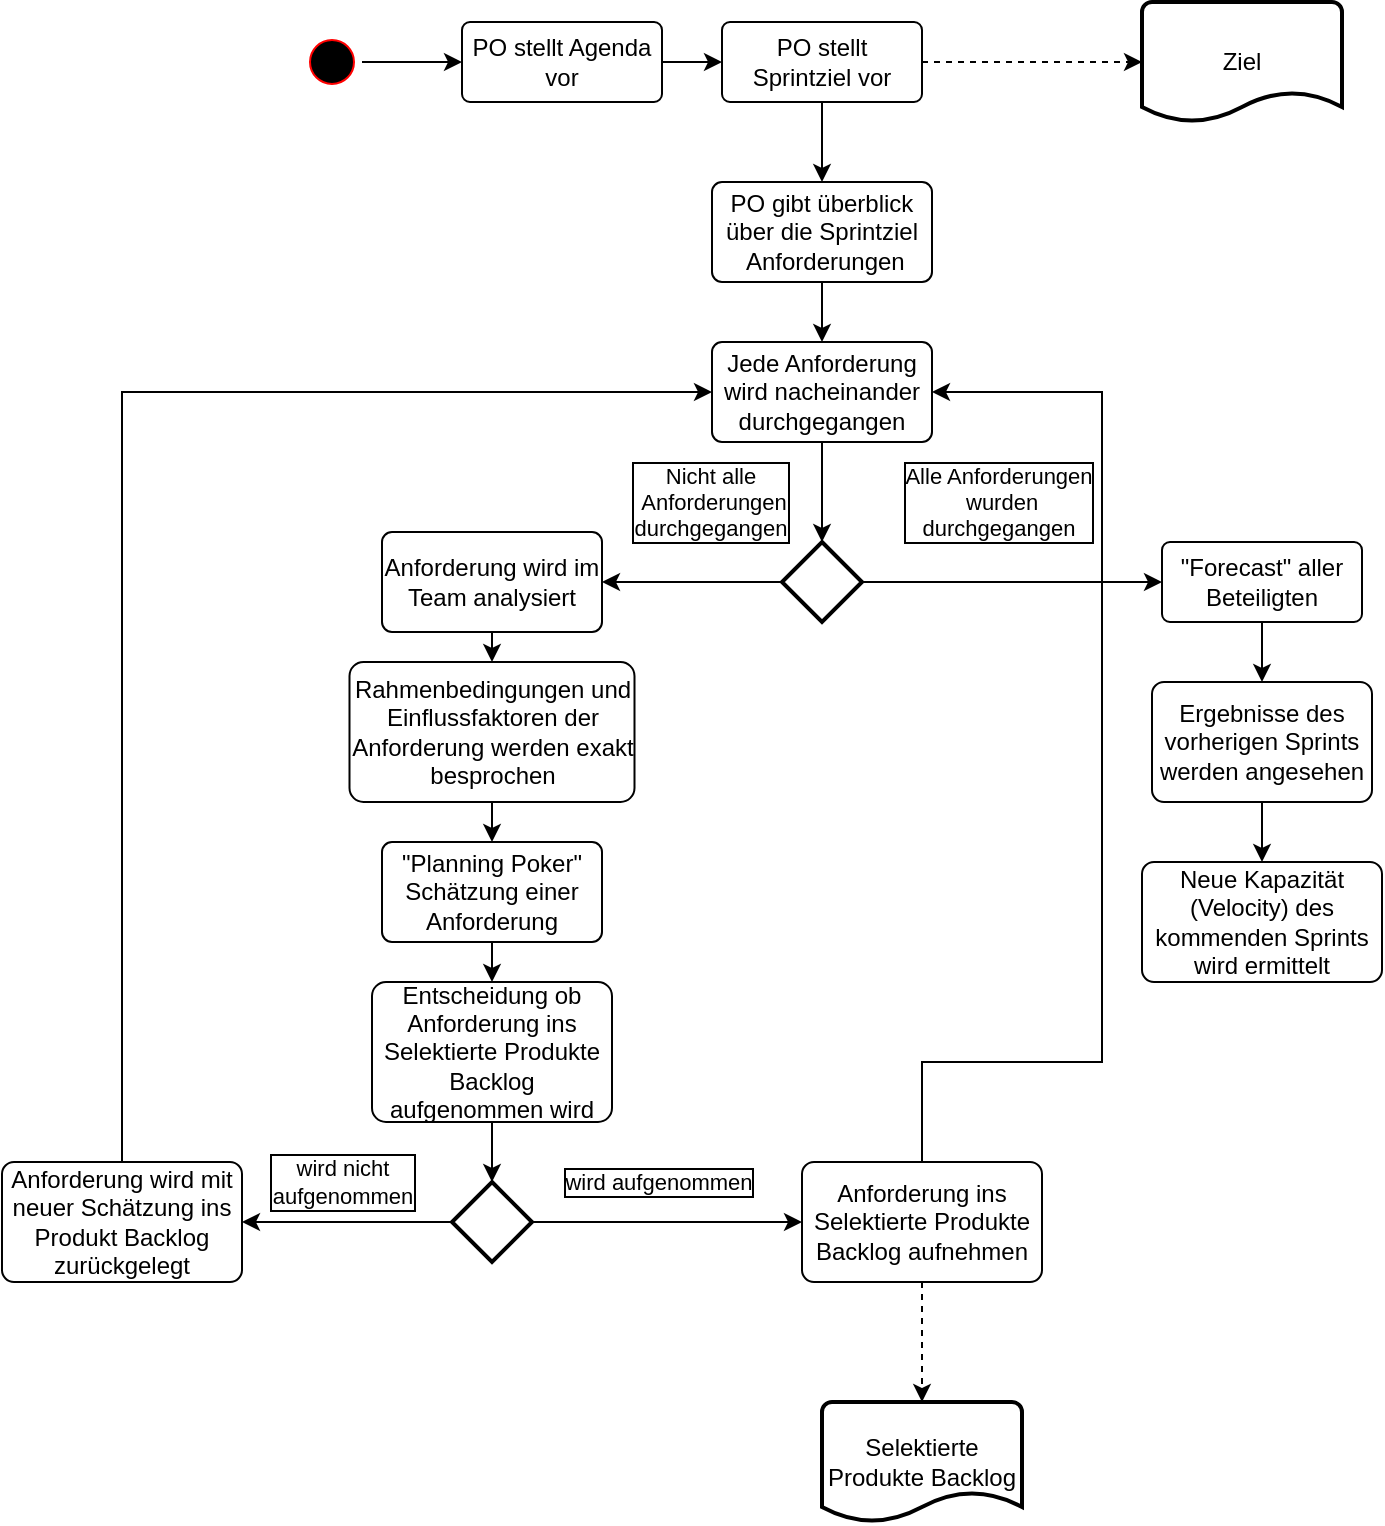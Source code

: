<mxfile version="20.5.1" type="github">
  <diagram id="fr8RuPPIrNXzzEzKtIRU" name="Seite-1">
    <mxGraphModel dx="1259" dy="541" grid="1" gridSize="10" guides="0" tooltips="1" connect="1" arrows="1" fold="1" page="1" pageScale="1" pageWidth="827" pageHeight="1169" math="0" shadow="0">
      <root>
        <mxCell id="0" />
        <mxCell id="1" parent="0" />
        <mxCell id="8A0xAoIYai8UNWLOcCex-11" style="edgeStyle=orthogonalEdgeStyle;rounded=0;orthogonalLoop=1;jettySize=auto;html=1;exitX=1;exitY=0.5;exitDx=0;exitDy=0;entryX=0;entryY=0.5;entryDx=0;entryDy=0;strokeColor=#000000;" edge="1" parent="1" source="8A0xAoIYai8UNWLOcCex-1" target="8A0xAoIYai8UNWLOcCex-3">
          <mxGeometry relative="1" as="geometry" />
        </mxCell>
        <mxCell id="8A0xAoIYai8UNWLOcCex-1" value="" style="ellipse;html=1;shape=startState;fillColor=#000000;strokeColor=#ff0000;" vertex="1" parent="1">
          <mxGeometry x="80" y="45" width="30" height="30" as="geometry" />
        </mxCell>
        <mxCell id="8A0xAoIYai8UNWLOcCex-12" style="edgeStyle=orthogonalEdgeStyle;rounded=0;orthogonalLoop=1;jettySize=auto;html=1;exitX=1;exitY=0.5;exitDx=0;exitDy=0;entryX=0;entryY=0.5;entryDx=0;entryDy=0;strokeColor=#000000;" edge="1" parent="1" source="8A0xAoIYai8UNWLOcCex-3" target="8A0xAoIYai8UNWLOcCex-5">
          <mxGeometry relative="1" as="geometry" />
        </mxCell>
        <mxCell id="8A0xAoIYai8UNWLOcCex-3" value="PO stellt Agenda vor" style="rounded=1;arcSize=10;whiteSpace=wrap;html=1;align=center;" vertex="1" parent="1">
          <mxGeometry x="160" y="40" width="100" height="40" as="geometry" />
        </mxCell>
        <mxCell id="8A0xAoIYai8UNWLOcCex-16" style="edgeStyle=orthogonalEdgeStyle;rounded=0;orthogonalLoop=1;jettySize=auto;html=1;exitX=0.5;exitY=1;exitDx=0;exitDy=0;entryX=0.5;entryY=0;entryDx=0;entryDy=0;strokeColor=#000000;" edge="1" parent="1" source="8A0xAoIYai8UNWLOcCex-5" target="8A0xAoIYai8UNWLOcCex-13">
          <mxGeometry relative="1" as="geometry" />
        </mxCell>
        <mxCell id="8A0xAoIYai8UNWLOcCex-51" style="edgeStyle=orthogonalEdgeStyle;rounded=0;orthogonalLoop=1;jettySize=auto;html=1;exitX=1;exitY=0.5;exitDx=0;exitDy=0;entryX=0;entryY=0.5;entryDx=0;entryDy=0;entryPerimeter=0;dashed=1;labelBackgroundColor=none;labelBorderColor=default;strokeColor=#000000;" edge="1" parent="1" source="8A0xAoIYai8UNWLOcCex-5" target="8A0xAoIYai8UNWLOcCex-50">
          <mxGeometry relative="1" as="geometry" />
        </mxCell>
        <mxCell id="8A0xAoIYai8UNWLOcCex-5" value="PO stellt Sprintziel vor" style="rounded=1;arcSize=10;whiteSpace=wrap;html=1;align=center;" vertex="1" parent="1">
          <mxGeometry x="290" y="40" width="100" height="40" as="geometry" />
        </mxCell>
        <mxCell id="8A0xAoIYai8UNWLOcCex-18" style="edgeStyle=orthogonalEdgeStyle;rounded=0;orthogonalLoop=1;jettySize=auto;html=1;exitX=0.5;exitY=1;exitDx=0;exitDy=0;entryX=0.5;entryY=0;entryDx=0;entryDy=0;strokeColor=#000000;" edge="1" parent="1" source="8A0xAoIYai8UNWLOcCex-13" target="8A0xAoIYai8UNWLOcCex-17">
          <mxGeometry relative="1" as="geometry" />
        </mxCell>
        <mxCell id="8A0xAoIYai8UNWLOcCex-13" value="PO gibt überblick über die Sprintziel&lt;br&gt;&amp;nbsp;Anforderungen" style="rounded=1;arcSize=10;whiteSpace=wrap;html=1;align=center;" vertex="1" parent="1">
          <mxGeometry x="285" y="120" width="110" height="50" as="geometry" />
        </mxCell>
        <mxCell id="8A0xAoIYai8UNWLOcCex-30" style="edgeStyle=orthogonalEdgeStyle;rounded=0;orthogonalLoop=1;jettySize=auto;html=1;exitX=0.5;exitY=1;exitDx=0;exitDy=0;entryX=0.5;entryY=0;entryDx=0;entryDy=0;entryPerimeter=0;labelBackgroundColor=none;labelBorderColor=default;strokeColor=#000000;" edge="1" parent="1" source="8A0xAoIYai8UNWLOcCex-17" target="8A0xAoIYai8UNWLOcCex-29">
          <mxGeometry relative="1" as="geometry" />
        </mxCell>
        <mxCell id="8A0xAoIYai8UNWLOcCex-17" value="Jede Anforderung wird nacheinander durchgegangen&lt;br&gt;" style="rounded=1;arcSize=10;whiteSpace=wrap;html=1;align=center;" vertex="1" parent="1">
          <mxGeometry x="285" y="200" width="110" height="50" as="geometry" />
        </mxCell>
        <mxCell id="8A0xAoIYai8UNWLOcCex-22" style="edgeStyle=orthogonalEdgeStyle;rounded=0;orthogonalLoop=1;jettySize=auto;html=1;exitX=0.5;exitY=1;exitDx=0;exitDy=0;entryX=0.5;entryY=0;entryDx=0;entryDy=0;strokeColor=#000000;" edge="1" parent="1" source="8A0xAoIYai8UNWLOcCex-19" target="8A0xAoIYai8UNWLOcCex-21">
          <mxGeometry relative="1" as="geometry" />
        </mxCell>
        <mxCell id="8A0xAoIYai8UNWLOcCex-19" value="Anforderung wird im Team analysiert" style="rounded=1;arcSize=10;whiteSpace=wrap;html=1;align=center;" vertex="1" parent="1">
          <mxGeometry x="120" y="295" width="110" height="50" as="geometry" />
        </mxCell>
        <mxCell id="8A0xAoIYai8UNWLOcCex-24" style="edgeStyle=orthogonalEdgeStyle;rounded=0;orthogonalLoop=1;jettySize=auto;html=1;exitX=0.5;exitY=1;exitDx=0;exitDy=0;entryX=0.5;entryY=0;entryDx=0;entryDy=0;strokeColor=#000000;" edge="1" parent="1" source="8A0xAoIYai8UNWLOcCex-21" target="8A0xAoIYai8UNWLOcCex-23">
          <mxGeometry relative="1" as="geometry" />
        </mxCell>
        <mxCell id="8A0xAoIYai8UNWLOcCex-21" value="Rahmenbedingungen und Einflussfaktoren der Anforderung werden exakt besprochen" style="rounded=1;arcSize=10;whiteSpace=wrap;html=1;align=center;" vertex="1" parent="1">
          <mxGeometry x="103.75" y="360" width="142.5" height="70" as="geometry" />
        </mxCell>
        <mxCell id="8A0xAoIYai8UNWLOcCex-37" style="edgeStyle=orthogonalEdgeStyle;rounded=0;orthogonalLoop=1;jettySize=auto;html=1;exitX=0.5;exitY=1;exitDx=0;exitDy=0;entryX=0.5;entryY=0;entryDx=0;entryDy=0;labelBackgroundColor=none;labelBorderColor=default;strokeColor=#000000;" edge="1" parent="1" source="8A0xAoIYai8UNWLOcCex-23" target="8A0xAoIYai8UNWLOcCex-36">
          <mxGeometry relative="1" as="geometry" />
        </mxCell>
        <mxCell id="8A0xAoIYai8UNWLOcCex-23" value="&quot;Planning Poker&quot; Schätzung einer Anforderung" style="rounded=1;arcSize=10;whiteSpace=wrap;html=1;align=center;" vertex="1" parent="1">
          <mxGeometry x="120" y="450" width="110" height="50" as="geometry" />
        </mxCell>
        <mxCell id="8A0xAoIYai8UNWLOcCex-28" value="wird aufgenommen" style="edgeStyle=orthogonalEdgeStyle;rounded=0;orthogonalLoop=1;jettySize=auto;html=1;exitX=1;exitY=0.5;exitDx=0;exitDy=0;exitPerimeter=0;entryX=0;entryY=0.5;entryDx=0;entryDy=0;strokeColor=#000000;labelBackgroundColor=none;labelBorderColor=default;" edge="1" parent="1" source="8A0xAoIYai8UNWLOcCex-25" target="8A0xAoIYai8UNWLOcCex-27">
          <mxGeometry x="-0.067" y="20" relative="1" as="geometry">
            <mxPoint x="390" y="670" as="targetPoint" />
            <mxPoint as="offset" />
          </mxGeometry>
        </mxCell>
        <mxCell id="8A0xAoIYai8UNWLOcCex-39" value="wird nicht&lt;br&gt;aufgenommen" style="edgeStyle=orthogonalEdgeStyle;rounded=0;orthogonalLoop=1;jettySize=auto;html=1;exitX=0;exitY=0.5;exitDx=0;exitDy=0;exitPerimeter=0;entryX=1;entryY=0.5;entryDx=0;entryDy=0;labelBackgroundColor=none;labelBorderColor=default;strokeColor=#000000;" edge="1" parent="1" source="8A0xAoIYai8UNWLOcCex-25" target="8A0xAoIYai8UNWLOcCex-34">
          <mxGeometry x="0.048" y="-20" relative="1" as="geometry">
            <mxPoint as="offset" />
          </mxGeometry>
        </mxCell>
        <mxCell id="8A0xAoIYai8UNWLOcCex-25" value="" style="strokeWidth=2;html=1;shape=mxgraph.flowchart.decision;whiteSpace=wrap;" vertex="1" parent="1">
          <mxGeometry x="155" y="620" width="40" height="40" as="geometry" />
        </mxCell>
        <mxCell id="8A0xAoIYai8UNWLOcCex-44" style="edgeStyle=orthogonalEdgeStyle;rounded=0;orthogonalLoop=1;jettySize=auto;html=1;exitX=0.5;exitY=0;exitDx=0;exitDy=0;entryX=1;entryY=0.5;entryDx=0;entryDy=0;labelBackgroundColor=none;labelBorderColor=default;strokeColor=#000000;" edge="1" parent="1" source="8A0xAoIYai8UNWLOcCex-27" target="8A0xAoIYai8UNWLOcCex-17">
          <mxGeometry relative="1" as="geometry">
            <Array as="points">
              <mxPoint x="390" y="560" />
              <mxPoint x="480" y="560" />
              <mxPoint x="480" y="225" />
            </Array>
          </mxGeometry>
        </mxCell>
        <mxCell id="8A0xAoIYai8UNWLOcCex-49" style="edgeStyle=orthogonalEdgeStyle;rounded=0;orthogonalLoop=1;jettySize=auto;html=1;exitX=0.5;exitY=1;exitDx=0;exitDy=0;entryX=0.5;entryY=0;entryDx=0;entryDy=0;entryPerimeter=0;labelBackgroundColor=none;labelBorderColor=default;strokeColor=#000000;dashed=1;" edge="1" parent="1" source="8A0xAoIYai8UNWLOcCex-27" target="8A0xAoIYai8UNWLOcCex-48">
          <mxGeometry relative="1" as="geometry" />
        </mxCell>
        <mxCell id="8A0xAoIYai8UNWLOcCex-27" value="Anforderung ins Selektierte Produkte Backlog aufnehmen" style="rounded=1;arcSize=10;whiteSpace=wrap;html=1;align=center;" vertex="1" parent="1">
          <mxGeometry x="330" y="610" width="120" height="60" as="geometry" />
        </mxCell>
        <mxCell id="8A0xAoIYai8UNWLOcCex-33" value="Nicht alle&lt;br&gt;&amp;nbsp;Anforderungen &lt;br&gt;durchgegangen" style="edgeStyle=orthogonalEdgeStyle;rounded=0;orthogonalLoop=1;jettySize=auto;html=1;exitX=0;exitY=0.5;exitDx=0;exitDy=0;exitPerimeter=0;entryX=1;entryY=0.5;entryDx=0;entryDy=0;labelBackgroundColor=none;labelBorderColor=default;strokeColor=#000000;" edge="1" parent="1" source="8A0xAoIYai8UNWLOcCex-29" target="8A0xAoIYai8UNWLOcCex-19">
          <mxGeometry x="-0.201" y="-40" relative="1" as="geometry">
            <Array as="points">
              <mxPoint x="230" y="320" />
            </Array>
            <mxPoint as="offset" />
          </mxGeometry>
        </mxCell>
        <mxCell id="8A0xAoIYai8UNWLOcCex-41" value="Alle Anforderungen&lt;br&gt;&amp;nbsp;wurden &lt;br&gt;durchgegangen" style="edgeStyle=orthogonalEdgeStyle;rounded=0;orthogonalLoop=1;jettySize=auto;html=1;exitX=1;exitY=0.5;exitDx=0;exitDy=0;exitPerimeter=0;entryX=0;entryY=0.5;entryDx=0;entryDy=0;labelBackgroundColor=none;labelBorderColor=default;strokeColor=#000000;" edge="1" parent="1" source="8A0xAoIYai8UNWLOcCex-29" target="8A0xAoIYai8UNWLOcCex-40">
          <mxGeometry x="-0.091" y="40" relative="1" as="geometry">
            <mxPoint as="offset" />
          </mxGeometry>
        </mxCell>
        <mxCell id="8A0xAoIYai8UNWLOcCex-29" value="" style="strokeWidth=2;html=1;shape=mxgraph.flowchart.decision;whiteSpace=wrap;" vertex="1" parent="1">
          <mxGeometry x="320" y="300" width="40" height="40" as="geometry" />
        </mxCell>
        <mxCell id="8A0xAoIYai8UNWLOcCex-47" style="edgeStyle=orthogonalEdgeStyle;rounded=0;orthogonalLoop=1;jettySize=auto;html=1;exitX=0.5;exitY=0;exitDx=0;exitDy=0;entryX=0;entryY=0.5;entryDx=0;entryDy=0;labelBackgroundColor=none;labelBorderColor=default;strokeColor=#000000;" edge="1" parent="1" source="8A0xAoIYai8UNWLOcCex-34" target="8A0xAoIYai8UNWLOcCex-17">
          <mxGeometry relative="1" as="geometry" />
        </mxCell>
        <mxCell id="8A0xAoIYai8UNWLOcCex-34" value="Anforderung wird mit neuer Schätzung ins Produkt Backlog zurückgelegt" style="rounded=1;arcSize=10;whiteSpace=wrap;html=1;align=center;" vertex="1" parent="1">
          <mxGeometry x="-70" y="610" width="120" height="60" as="geometry" />
        </mxCell>
        <mxCell id="8A0xAoIYai8UNWLOcCex-38" style="edgeStyle=orthogonalEdgeStyle;rounded=0;orthogonalLoop=1;jettySize=auto;html=1;exitX=0.5;exitY=1;exitDx=0;exitDy=0;entryX=0.5;entryY=0;entryDx=0;entryDy=0;entryPerimeter=0;labelBackgroundColor=none;labelBorderColor=default;strokeColor=#000000;" edge="1" parent="1" source="8A0xAoIYai8UNWLOcCex-36" target="8A0xAoIYai8UNWLOcCex-25">
          <mxGeometry relative="1" as="geometry" />
        </mxCell>
        <mxCell id="8A0xAoIYai8UNWLOcCex-36" value="Entscheidung ob Anforderung ins Selektierte Produkte Backlog aufgenommen wird" style="rounded=1;arcSize=10;whiteSpace=wrap;html=1;align=center;" vertex="1" parent="1">
          <mxGeometry x="115" y="520" width="120" height="70" as="geometry" />
        </mxCell>
        <mxCell id="8A0xAoIYai8UNWLOcCex-57" style="edgeStyle=orthogonalEdgeStyle;rounded=0;orthogonalLoop=1;jettySize=auto;html=1;exitX=0.5;exitY=1;exitDx=0;exitDy=0;entryX=0.5;entryY=0;entryDx=0;entryDy=0;labelBackgroundColor=none;labelBorderColor=default;strokeColor=#000000;" edge="1" parent="1" source="8A0xAoIYai8UNWLOcCex-40" target="8A0xAoIYai8UNWLOcCex-56">
          <mxGeometry relative="1" as="geometry" />
        </mxCell>
        <mxCell id="8A0xAoIYai8UNWLOcCex-40" value="&quot;Forecast&quot; aller Beteiligten" style="rounded=1;arcSize=10;whiteSpace=wrap;html=1;align=center;" vertex="1" parent="1">
          <mxGeometry x="510" y="300" width="100" height="40" as="geometry" />
        </mxCell>
        <mxCell id="8A0xAoIYai8UNWLOcCex-48" value="Selektierte Produkte Backlog" style="strokeWidth=2;html=1;shape=mxgraph.flowchart.document2;whiteSpace=wrap;size=0.25;" vertex="1" parent="1">
          <mxGeometry x="340" y="730" width="100" height="60" as="geometry" />
        </mxCell>
        <mxCell id="8A0xAoIYai8UNWLOcCex-50" value="Ziel" style="strokeWidth=2;html=1;shape=mxgraph.flowchart.document2;whiteSpace=wrap;size=0.25;" vertex="1" parent="1">
          <mxGeometry x="500" y="30" width="100" height="60" as="geometry" />
        </mxCell>
        <mxCell id="8A0xAoIYai8UNWLOcCex-59" style="edgeStyle=orthogonalEdgeStyle;rounded=0;orthogonalLoop=1;jettySize=auto;html=1;exitX=0.5;exitY=1;exitDx=0;exitDy=0;entryX=0.5;entryY=0;entryDx=0;entryDy=0;labelBackgroundColor=none;labelBorderColor=default;strokeColor=#000000;" edge="1" parent="1" source="8A0xAoIYai8UNWLOcCex-56" target="8A0xAoIYai8UNWLOcCex-58">
          <mxGeometry relative="1" as="geometry" />
        </mxCell>
        <mxCell id="8A0xAoIYai8UNWLOcCex-56" value="Ergebnisse des vorherigen Sprints werden angesehen" style="rounded=1;arcSize=10;whiteSpace=wrap;html=1;align=center;" vertex="1" parent="1">
          <mxGeometry x="505" y="370" width="110" height="60" as="geometry" />
        </mxCell>
        <mxCell id="8A0xAoIYai8UNWLOcCex-58" value="Neue Kapazität (Velocity) des kommenden Sprints wird ermittelt" style="rounded=1;arcSize=10;whiteSpace=wrap;html=1;align=center;" vertex="1" parent="1">
          <mxGeometry x="500" y="460" width="120" height="60" as="geometry" />
        </mxCell>
      </root>
    </mxGraphModel>
  </diagram>
</mxfile>
